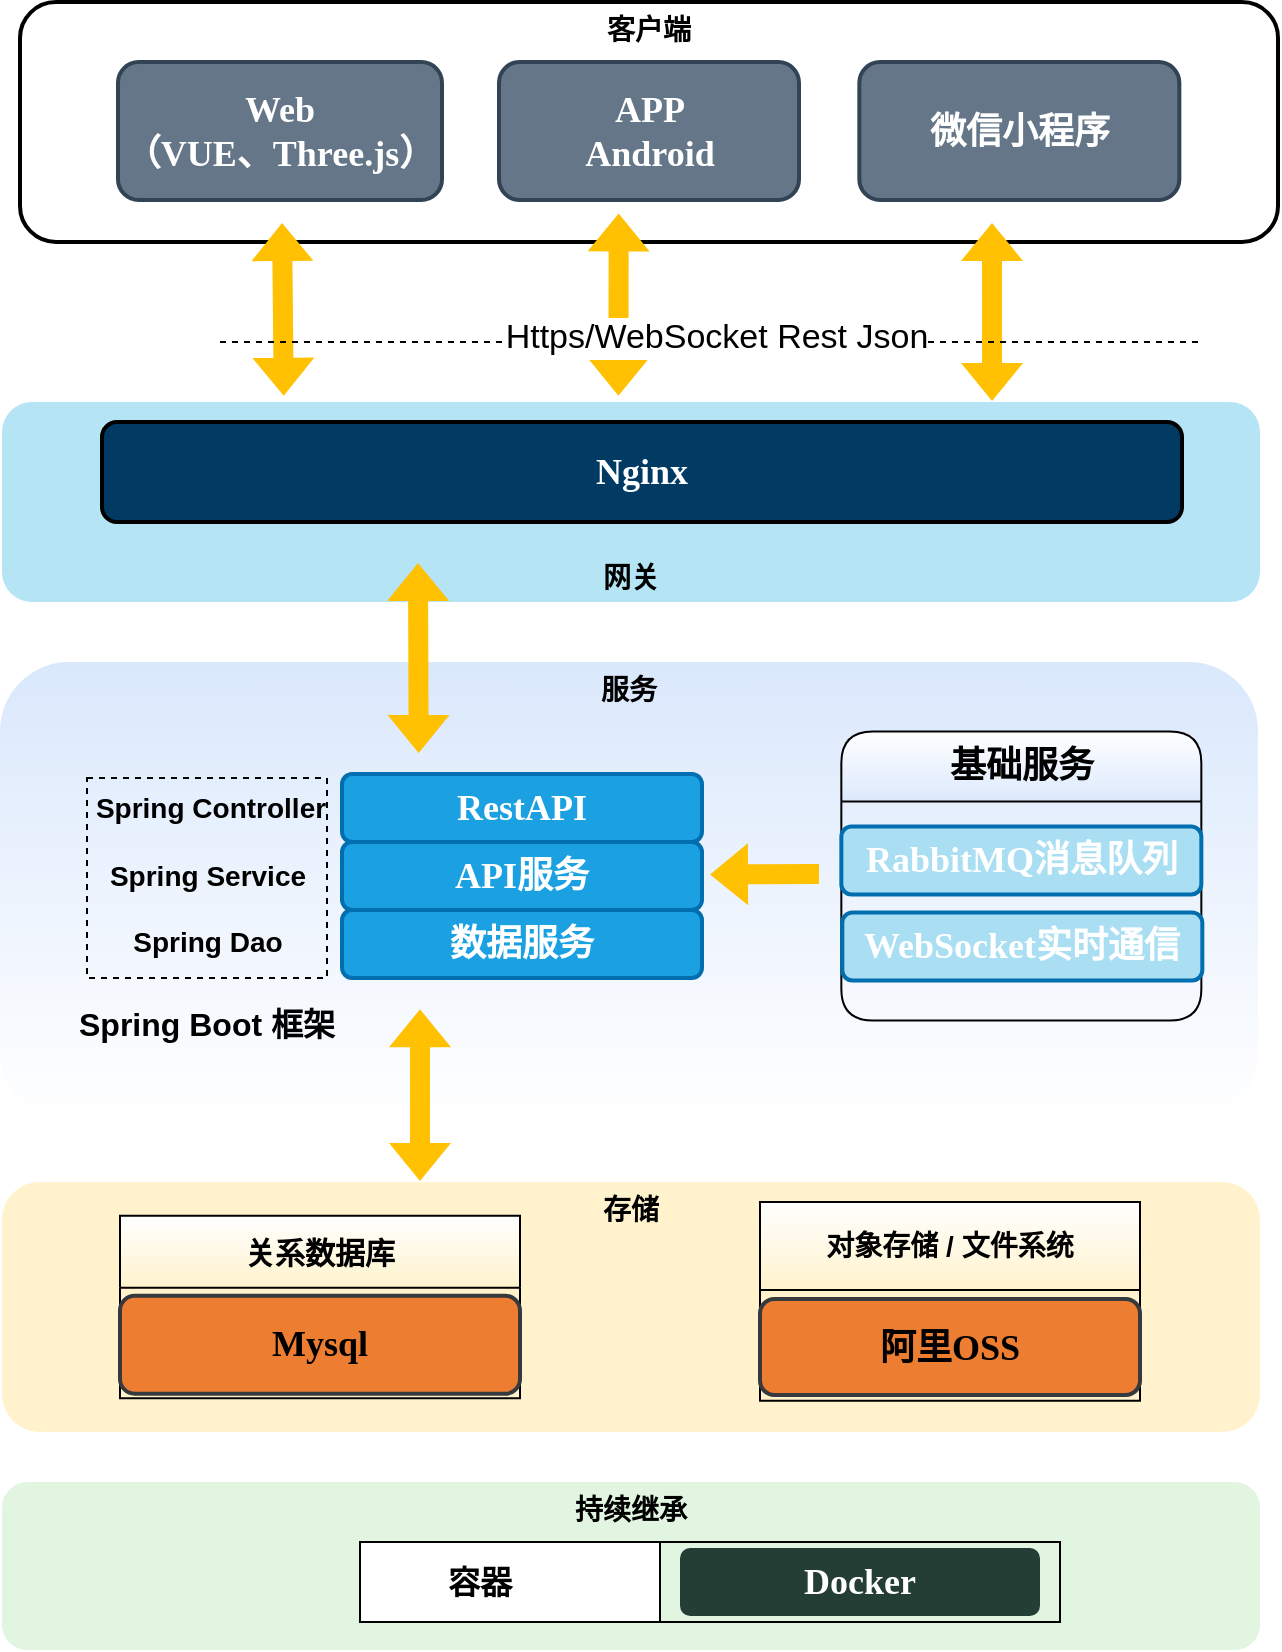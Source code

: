 <mxfile version="22.1.11" type="github">
  <diagram name="第 1 页" id="DvwaVRqa65VBjnnZRb8w">
    <mxGraphModel dx="1781" dy="517" grid="1" gridSize="10" guides="1" tooltips="1" connect="1" arrows="1" fold="1" page="1" pageScale="1" pageWidth="827" pageHeight="1169" math="0" shadow="0">
      <root>
        <mxCell id="0" />
        <mxCell id="1" parent="0" />
        <mxCell id="23m4G5-hS4wBndK2SI8p-8" value="持续继承" style="whiteSpace=wrap;strokeWidth=2;verticalAlign=top;fontFamily=Times New Roman;fontSize=14;rounded=1;shadow=0;glass=0;fillColor=#E1F5E0;strokeColor=none;fontStyle=1" vertex="1" parent="1">
          <mxGeometry x="-209" y="790" width="629" height="84" as="geometry" />
        </mxCell>
        <mxCell id="23m4G5-hS4wBndK2SI8p-11" value="存储" style="whiteSpace=wrap;strokeWidth=2;verticalAlign=top;fontFamily=Times New Roman;fontSize=14;rounded=1;fillColor=#fff2cc;strokeColor=none;fontStyle=1;labelPosition=center;verticalLabelPosition=middle;align=center;horizontal=1;" vertex="1" parent="1">
          <mxGeometry x="-209" y="640" width="629" height="125" as="geometry" />
        </mxCell>
        <mxCell id="23m4G5-hS4wBndK2SI8p-13" value="服务" style="whiteSpace=wrap;strokeWidth=2;verticalAlign=top;fontFamily=Times New Roman;fontSize=14;rounded=1;fillColor=#dae8fc;strokeColor=none;fontStyle=1;gradientColor=#FFFFFF;" vertex="1" parent="1">
          <mxGeometry x="-210" y="380" width="629" height="230" as="geometry" />
        </mxCell>
        <mxCell id="23m4G5-hS4wBndK2SI8p-18" value="客户端" style="whiteSpace=wrap;strokeWidth=2;verticalAlign=top;fontFamily=Times New Roman;fontSize=14;rounded=1;fontStyle=1;" vertex="1" parent="1">
          <mxGeometry x="-200" y="50" width="629" height="120" as="geometry" />
        </mxCell>
        <mxCell id="23m4G5-hS4wBndK2SI8p-45" value="" style="endArrow=block;html=1;rounded=0;fontColor=#444444;fontStyle=1;shape=flexArrow;fontSize=14;fontFamily=Times New Roman;strokeColor=none;startArrow=block;fillColor=#ffc101;entryX=0.399;entryY=1.09;entryDx=0;entryDy=0;entryPerimeter=0;exitX=-0.026;exitY=0.51;exitDx=0;exitDy=0;exitPerimeter=0;" edge="1" parent="1" source="23m4G5-hS4wBndK2SI8p-4" target="23m4G5-hS4wBndK2SI8p-41">
          <mxGeometry width="50" height="50" relative="1" as="geometry">
            <mxPoint x="100.0" y="240" as="sourcePoint" />
            <mxPoint x="100" y="110" as="targetPoint" />
          </mxGeometry>
        </mxCell>
        <mxCell id="23m4G5-hS4wBndK2SI8p-19" value="Web&#xa;（VUE、Three.js）" style="whiteSpace=wrap;strokeWidth=2;fontFamily=Times New Roman;fontSize=18;fontColor=#ffffff;rounded=1;fillColor=#647687;strokeColor=#314354;fontStyle=1" vertex="1" parent="1">
          <mxGeometry x="-151" y="80" width="162" height="69" as="geometry" />
        </mxCell>
        <mxCell id="23m4G5-hS4wBndK2SI8p-20" value="" style="curved=1;startArrow=block;endArrow=block;rounded=0;fontFamily=Times New Roman;fontSize=14;fontColor=#444444;fontStyle=1;shape=flexArrow;fillColor=#ffc101;strokeColor=none;labelBackgroundColor=none;entryX=-0.026;entryY=0.776;entryDx=0;entryDy=0;entryPerimeter=0;" edge="1" parent="1" target="23m4G5-hS4wBndK2SI8p-4">
          <mxGeometry x="-0.403" y="-41" relative="1" as="geometry">
            <Array as="points" />
            <mxPoint x="-69" y="160" as="sourcePoint" />
            <mxPoint as="offset" />
            <mxPoint x="-70" y="240" as="targetPoint" />
          </mxGeometry>
        </mxCell>
        <mxCell id="23m4G5-hS4wBndK2SI8p-26" value="" style="endArrow=block;html=1;rounded=0;fontColor=#444444;fontStyle=1;shape=flexArrow;fontSize=14;fontFamily=Times New Roman;strokeColor=none;startArrow=block;fillColor=#ffc101;exitX=0;exitY=0.213;exitDx=0;exitDy=0;exitPerimeter=0;" edge="1" parent="1" source="23m4G5-hS4wBndK2SI8p-4">
          <mxGeometry width="50" height="50" relative="1" as="geometry">
            <mxPoint x="286" y="240" as="sourcePoint" />
            <mxPoint x="286" y="160" as="targetPoint" />
          </mxGeometry>
        </mxCell>
        <mxCell id="23m4G5-hS4wBndK2SI8p-34" value="微信小程序" style="whiteSpace=wrap;strokeWidth=2;fontFamily=Times New Roman;fontSize=18;fontColor=#ffffff;rounded=1;fillColor=#647687;strokeColor=#314354;fontStyle=1" vertex="1" parent="1">
          <mxGeometry x="219.67" y="80" width="160" height="69" as="geometry" />
        </mxCell>
        <mxCell id="23m4G5-hS4wBndK2SI8p-41" value="APP&#xa;Android" style="whiteSpace=wrap;strokeWidth=2;fontFamily=Times New Roman;fontSize=18;fontColor=#ffffff;rounded=1;fillColor=#647687;strokeColor=#314354;fontStyle=1" vertex="1" parent="1">
          <mxGeometry x="39.5" y="80" width="150" height="69" as="geometry" />
        </mxCell>
        <mxCell id="23m4G5-hS4wBndK2SI8p-42" value="" style="group" vertex="1" connectable="0" parent="1">
          <mxGeometry x="-209" y="250" width="590" height="100" as="geometry" />
        </mxCell>
        <mxCell id="23m4G5-hS4wBndK2SI8p-4" value="网关" style="whiteSpace=wrap;strokeWidth=2;verticalAlign=bottom;fontFamily=Times New Roman;fontSize=14;rounded=1;fontStyle=1;fillColor=#B5E5F5;strokeColor=none;direction=south;" vertex="1" parent="23m4G5-hS4wBndK2SI8p-42">
          <mxGeometry width="629" height="100" as="geometry" />
        </mxCell>
        <mxCell id="23m4G5-hS4wBndK2SI8p-5" value="Nginx" style="whiteSpace=wrap;strokeWidth=2;fontSize=18;fontFamily=Times New Roman;fontColor=#FFFFFF;rounded=1;fontStyle=1;fillColor=#013a63;direction=south;" vertex="1" parent="23m4G5-hS4wBndK2SI8p-42">
          <mxGeometry x="50" y="10" width="540" height="50" as="geometry" />
        </mxCell>
        <mxCell id="23m4G5-hS4wBndK2SI8p-43" value="" style="endArrow=none;dashed=1;html=1;rounded=0;" edge="1" parent="1">
          <mxGeometry width="50" height="50" relative="1" as="geometry">
            <mxPoint x="-100" y="220" as="sourcePoint" />
            <mxPoint x="390" y="220" as="targetPoint" />
          </mxGeometry>
        </mxCell>
        <mxCell id="23m4G5-hS4wBndK2SI8p-44" value="Https/WebSocket Rest Json" style="edgeLabel;html=1;align=center;verticalAlign=middle;resizable=0;points=[];fontSize=17;" vertex="1" connectable="0" parent="23m4G5-hS4wBndK2SI8p-43">
          <mxGeometry x="-0.093" y="2" relative="1" as="geometry">
            <mxPoint x="26" as="offset" />
          </mxGeometry>
        </mxCell>
        <mxCell id="23m4G5-hS4wBndK2SI8p-46" value="" style="group" vertex="1" connectable="0" parent="1">
          <mxGeometry x="-39" y="436" width="180" height="102" as="geometry" />
        </mxCell>
        <mxCell id="23m4G5-hS4wBndK2SI8p-15" value="RestAPI" style="whiteSpace=wrap;strokeWidth=2;fontSize=18;fontFamily=Times New Roman;rounded=1;fillColor=#1ba1e2;strokeColor=#006EAF;fontStyle=1;fontColor=#ffffff;" vertex="1" parent="23m4G5-hS4wBndK2SI8p-46">
          <mxGeometry width="180" height="34" as="geometry" />
        </mxCell>
        <mxCell id="23m4G5-hS4wBndK2SI8p-16" value="API服务" style="whiteSpace=wrap;strokeWidth=2;fontSize=18;fontFamily=Times New Roman;rounded=1;fillColor=#1ba1e2;strokeColor=#006EAF;fontStyle=1;fontColor=#ffffff;" vertex="1" parent="23m4G5-hS4wBndK2SI8p-46">
          <mxGeometry y="34" width="180" height="34" as="geometry" />
        </mxCell>
        <mxCell id="23m4G5-hS4wBndK2SI8p-17" value="数据服务" style="whiteSpace=wrap;strokeWidth=2;fontSize=18;fontFamily=Times New Roman;rounded=1;fillColor=#1ba1e2;strokeColor=#006EAF;fontStyle=1;fontColor=#ffffff;" vertex="1" parent="23m4G5-hS4wBndK2SI8p-46">
          <mxGeometry y="68" width="180" height="34" as="geometry" />
        </mxCell>
        <mxCell id="23m4G5-hS4wBndK2SI8p-47" value="&lt;font style=&quot;font-size: 18px;&quot;&gt;基础服务&lt;/font&gt;" style="swimlane;whiteSpace=wrap;html=1;rounded=1;startSize=35;gradientColor=#dce9fc;" vertex="1" parent="1">
          <mxGeometry x="210.67" y="414.75" width="180.0" height="144.5" as="geometry" />
        </mxCell>
        <mxCell id="23m4G5-hS4wBndK2SI8p-52" value="RabbitMQ消息队列" style="whiteSpace=wrap;strokeWidth=2;fontSize=18;fontFamily=Times New Roman;rounded=1;fillColor=#AADEF2;strokeColor=#006EAF;fontStyle=1;fontColor=#ffffff;" vertex="1" parent="23m4G5-hS4wBndK2SI8p-47">
          <mxGeometry x="2.842e-14" y="47.5" width="180" height="34" as="geometry" />
        </mxCell>
        <mxCell id="23m4G5-hS4wBndK2SI8p-49" value="WebSocket实时通信" style="whiteSpace=wrap;strokeWidth=2;fontSize=18;fontFamily=Times New Roman;rounded=1;fillColor=#AADEF2;strokeColor=#006EAF;fontStyle=1;fontColor=#ffffff;" vertex="1" parent="23m4G5-hS4wBndK2SI8p-47">
          <mxGeometry x="0.49" y="90.5" width="180" height="34" as="geometry" />
        </mxCell>
        <mxCell id="23m4G5-hS4wBndK2SI8p-53" value="" style="endArrow=none;html=1;rounded=0;fontColor=#444444;fontStyle=1;shape=flexArrow;fontSize=14;fontFamily=Times New Roman;strokeColor=none;startArrow=block;fillColor=#ffc101;endFill=0;" edge="1" parent="1">
          <mxGeometry width="50" height="50" relative="1" as="geometry">
            <mxPoint x="144.5" y="486.19" as="sourcePoint" />
            <mxPoint x="200" y="486" as="targetPoint" />
          </mxGeometry>
        </mxCell>
        <mxCell id="23m4G5-hS4wBndK2SI8p-60" value="" style="group;fontStyle=1" vertex="1" connectable="0" parent="1">
          <mxGeometry x="-174" y="438" width="135" height="138" as="geometry" />
        </mxCell>
        <mxCell id="23m4G5-hS4wBndK2SI8p-54" value="" style="rounded=0;whiteSpace=wrap;html=1;gradientColor=none;fillColor=none;dashed=1;" vertex="1" parent="23m4G5-hS4wBndK2SI8p-60">
          <mxGeometry x="7.5" width="120" height="100" as="geometry" />
        </mxCell>
        <mxCell id="23m4G5-hS4wBndK2SI8p-55" value="Spring Controller" style="text;strokeColor=none;align=center;fillColor=none;html=1;verticalAlign=middle;whiteSpace=wrap;rounded=0;fontSize=14;fontStyle=1" vertex="1" parent="23m4G5-hS4wBndK2SI8p-60">
          <mxGeometry x="7.5" width="122.5" height="30" as="geometry" />
        </mxCell>
        <mxCell id="23m4G5-hS4wBndK2SI8p-56" value="Spring Service" style="text;strokeColor=none;align=center;fillColor=none;html=1;verticalAlign=middle;whiteSpace=wrap;rounded=0;fontSize=14;fontStyle=1" vertex="1" parent="23m4G5-hS4wBndK2SI8p-60">
          <mxGeometry x="12.5" y="34" width="110" height="30" as="geometry" />
        </mxCell>
        <mxCell id="23m4G5-hS4wBndK2SI8p-57" value="Spring Dao" style="text;strokeColor=none;align=center;fillColor=none;html=1;verticalAlign=middle;whiteSpace=wrap;rounded=0;fontSize=14;fontStyle=1" vertex="1" parent="23m4G5-hS4wBndK2SI8p-60">
          <mxGeometry x="12.5" y="67" width="110" height="30" as="geometry" />
        </mxCell>
        <mxCell id="23m4G5-hS4wBndK2SI8p-58" value="&lt;b style=&quot;font-size: 16px;&quot;&gt;Spring Boot 框架&lt;/b&gt;" style="text;strokeColor=none;align=center;fillColor=none;html=1;verticalAlign=middle;whiteSpace=wrap;rounded=0;fontSize=16;" vertex="1" parent="23m4G5-hS4wBndK2SI8p-60">
          <mxGeometry y="108" width="135" height="30" as="geometry" />
        </mxCell>
        <mxCell id="23m4G5-hS4wBndK2SI8p-63" value="&lt;font style=&quot;font-size: 15px;&quot;&gt;关系数据库&lt;/font&gt;" style="swimlane;whiteSpace=wrap;html=1;fillColor=default;gradientColor=#fff2cc;gradientDirection=south;startSize=36;" vertex="1" parent="1">
          <mxGeometry x="-150" y="656.88" width="200" height="91.25" as="geometry" />
        </mxCell>
        <mxCell id="23m4G5-hS4wBndK2SI8p-64" value="Mysql" style="whiteSpace=wrap;strokeWidth=2;fontSize=18;fontFamily=Times New Roman;rounded=1;fillColor=#ed7d31;strokeColor=#36393d;fontStyle=1" vertex="1" parent="23m4G5-hS4wBndK2SI8p-63">
          <mxGeometry y="40" width="200" height="49" as="geometry" />
        </mxCell>
        <mxCell id="23m4G5-hS4wBndK2SI8p-65" value="对象存储 / 文件系统" style="swimlane;whiteSpace=wrap;html=1;startSize=44;fontSize=14;gradientColor=#fff2cc;" vertex="1" parent="1">
          <mxGeometry x="170" y="650" width="190" height="99.38" as="geometry" />
        </mxCell>
        <mxCell id="23m4G5-hS4wBndK2SI8p-12" value="阿里OSS" style="whiteSpace=wrap;strokeWidth=2;fontSize=18;fontFamily=Times New Roman;rounded=1;fillColor=#ed7d31;strokeColor=#36393d;fontStyle=1" vertex="1" parent="23m4G5-hS4wBndK2SI8p-65">
          <mxGeometry y="48.5" width="190" height="48" as="geometry" />
        </mxCell>
        <mxCell id="23m4G5-hS4wBndK2SI8p-67" value="" style="swimlane;horizontal=0;whiteSpace=wrap;html=1;startSize=150;" vertex="1" parent="1">
          <mxGeometry x="-30" y="820" width="350" height="40" as="geometry">
            <mxRectangle x="-500" y="704" width="40" height="150" as="alternateBounds" />
          </mxGeometry>
        </mxCell>
        <mxCell id="23m4G5-hS4wBndK2SI8p-9" value="Docker" style="whiteSpace=wrap;strokeWidth=2;fontSize=18;fontFamily=Times New Roman;fontColor=#FFFFFF;rounded=1;fillColor=#243e36;strokeColor=none;fontStyle=1" vertex="1" parent="23m4G5-hS4wBndK2SI8p-67">
          <mxGeometry x="160" y="3" width="180" height="34" as="geometry" />
        </mxCell>
        <mxCell id="23m4G5-hS4wBndK2SI8p-70" value="容器" style="text;strokeColor=none;align=center;fillColor=none;html=1;verticalAlign=middle;whiteSpace=wrap;rounded=0;fontSize=16;fontStyle=1" vertex="1" parent="23m4G5-hS4wBndK2SI8p-67">
          <mxGeometry x="30" y="5" width="60" height="30" as="geometry" />
        </mxCell>
        <mxCell id="23m4G5-hS4wBndK2SI8p-71" value="" style="curved=1;startArrow=block;endArrow=block;rounded=0;fontFamily=Times New Roman;fontSize=14;fontColor=#444444;fontStyle=1;shape=flexArrow;fillColor=#ffc101;strokeColor=none;labelBackgroundColor=none;" edge="1" parent="1">
          <mxGeometry x="-0.403" y="-41" relative="1" as="geometry">
            <Array as="points" />
            <mxPoint y="553.12" as="sourcePoint" />
            <mxPoint as="offset" />
            <mxPoint y="640" as="targetPoint" />
          </mxGeometry>
        </mxCell>
        <mxCell id="23m4G5-hS4wBndK2SI8p-72" value="" style="curved=1;startArrow=block;endArrow=block;rounded=0;fontFamily=Times New Roman;fontSize=14;fontColor=#444444;fontStyle=1;shape=flexArrow;fillColor=#ffc101;strokeColor=none;labelBackgroundColor=none;" edge="1" parent="1">
          <mxGeometry x="-0.403" y="-41" relative="1" as="geometry">
            <Array as="points" />
            <mxPoint x="-1" y="330" as="sourcePoint" />
            <mxPoint as="offset" />
            <mxPoint x="-0.67" y="426" as="targetPoint" />
          </mxGeometry>
        </mxCell>
      </root>
    </mxGraphModel>
  </diagram>
</mxfile>
